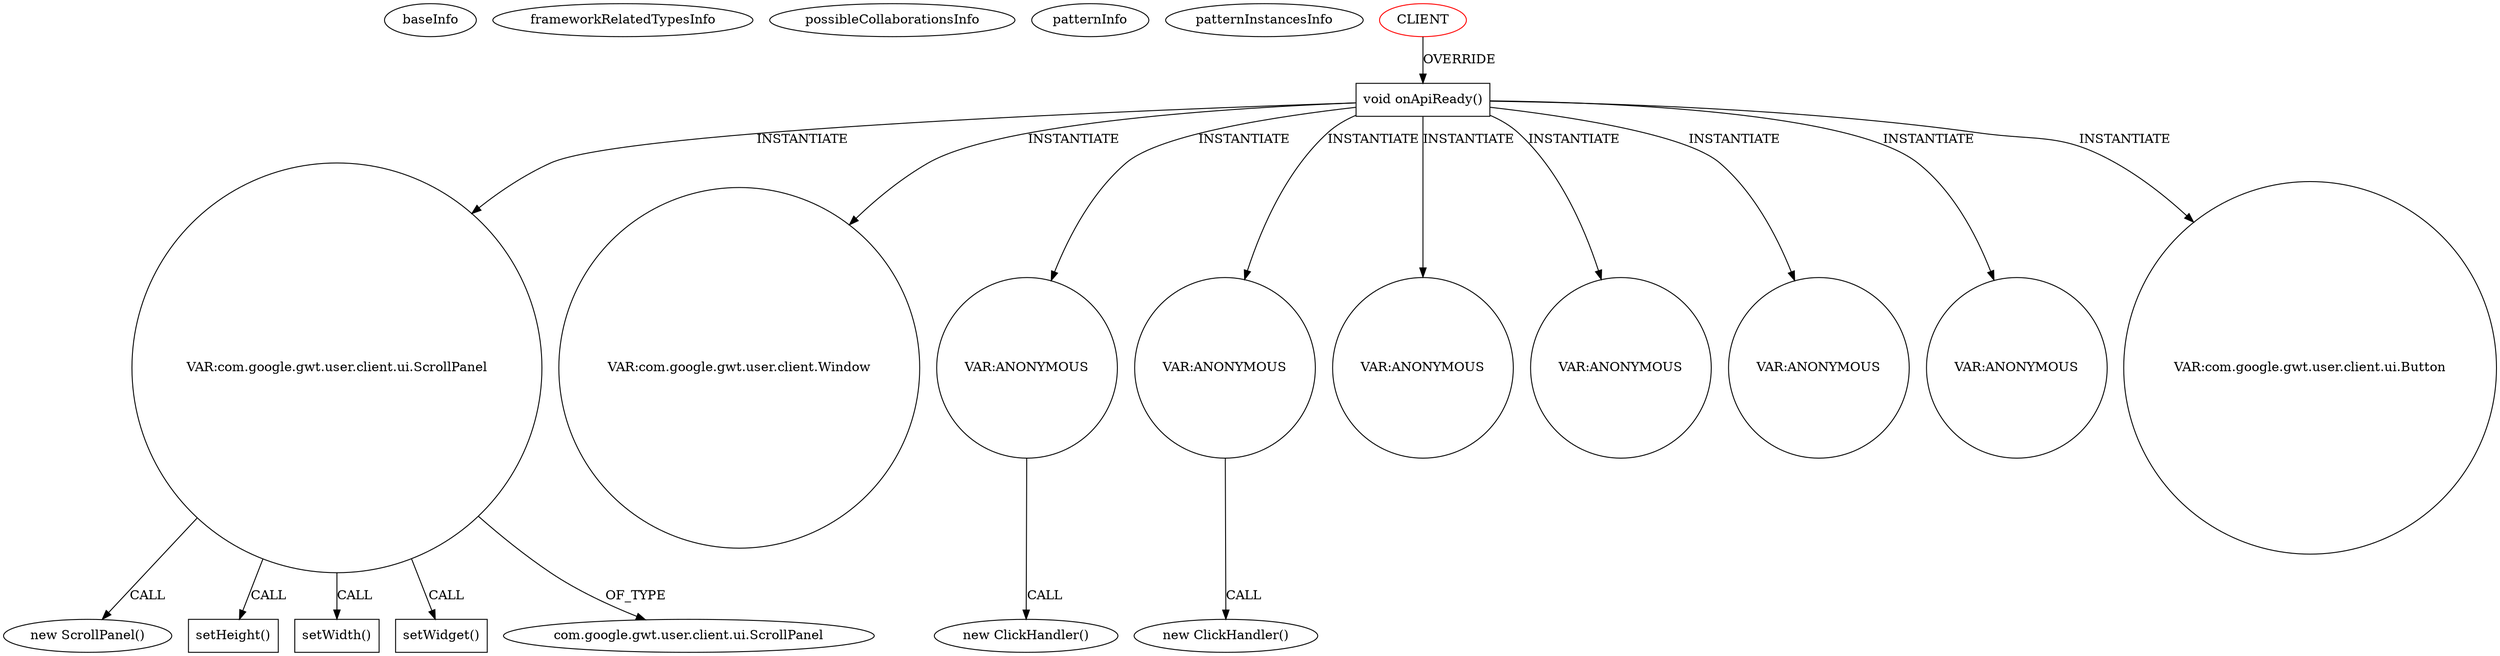 digraph {
baseInfo[graphId=1609,category="pattern",isAnonymous=false,possibleRelation=false]
frameworkRelatedTypesInfo[]
possibleCollaborationsInfo[]
patternInfo[frequency=2.0,patternRootClient=0]
patternInstancesInfo[0="akjava-GWT-Hangouts~/akjava-GWT-Hangouts/GWT-Hangouts-master/apps/easyoverlay/src/com/akjava/gwt/hangout/easyoverlay/client/EasyOverlay.java~EasyOverlay~492",1="akjava-GWT-Hangouts~/akjava-GWT-Hangouts/GWT-Hangouts-master/apps/sound-player/src/com/akjava/gwt/hangout/soundplayer/client/HangoutSoundPlayer.java~HangoutSoundPlayer~561"]
531[label="new ScrollPanel()",vertexType="CONSTRUCTOR_CALL",isFrameworkType=false]
532[label="VAR:com.google.gwt.user.client.ui.ScrollPanel",vertexType="VARIABLE_EXPRESION",isFrameworkType=false,shape=circle]
535[label="setHeight()",vertexType="INSIDE_CALL",isFrameworkType=false,shape=box]
537[label="setWidth()",vertexType="INSIDE_CALL",isFrameworkType=false,shape=box]
541[label="setWidget()",vertexType="INSIDE_CALL",isFrameworkType=false,shape=box]
533[label="com.google.gwt.user.client.ui.ScrollPanel",vertexType="FRAMEWORK_CLASS_TYPE",isFrameworkType=false]
31[label="void onApiReady()",vertexType="OVERRIDING_METHOD_DECLARATION",isFrameworkType=false,shape=box]
0[label="CLIENT",vertexType="ROOT_CLIENT_CLASS_DECLARATION",isFrameworkType=false,color=red]
379[label="VAR:com.google.gwt.user.client.Window",vertexType="VARIABLE_EXPRESION",isFrameworkType=false,shape=circle]
333[label="VAR:ANONYMOUS",vertexType="VARIABLE_EXPRESION",isFrameworkType=false,shape=circle]
332[label="new ClickHandler()",vertexType="CONSTRUCTOR_CALL",isFrameworkType=false]
421[label="VAR:ANONYMOUS",vertexType="VARIABLE_EXPRESION",isFrameworkType=false,shape=circle]
420[label="new ClickHandler()",vertexType="CONSTRUCTOR_CALL",isFrameworkType=false]
317[label="VAR:ANONYMOUS",vertexType="VARIABLE_EXPRESION",isFrameworkType=false,shape=circle]
212[label="VAR:ANONYMOUS",vertexType="VARIABLE_EXPRESION",isFrameworkType=false,shape=circle]
159[label="VAR:ANONYMOUS",vertexType="VARIABLE_EXPRESION",isFrameworkType=false,shape=circle]
408[label="VAR:ANONYMOUS",vertexType="VARIABLE_EXPRESION",isFrameworkType=false,shape=circle]
436[label="VAR:com.google.gwt.user.client.ui.Button",vertexType="VARIABLE_EXPRESION",isFrameworkType=false,shape=circle]
31->532[label="INSTANTIATE"]
0->31[label="OVERRIDE"]
532->537[label="CALL"]
532->535[label="CALL"]
31->333[label="INSTANTIATE"]
31->159[label="INSTANTIATE"]
31->212[label="INSTANTIATE"]
31->421[label="INSTANTIATE"]
421->420[label="CALL"]
333->332[label="CALL"]
31->379[label="INSTANTIATE"]
31->408[label="INSTANTIATE"]
532->531[label="CALL"]
31->436[label="INSTANTIATE"]
532->541[label="CALL"]
532->533[label="OF_TYPE"]
31->317[label="INSTANTIATE"]
}
